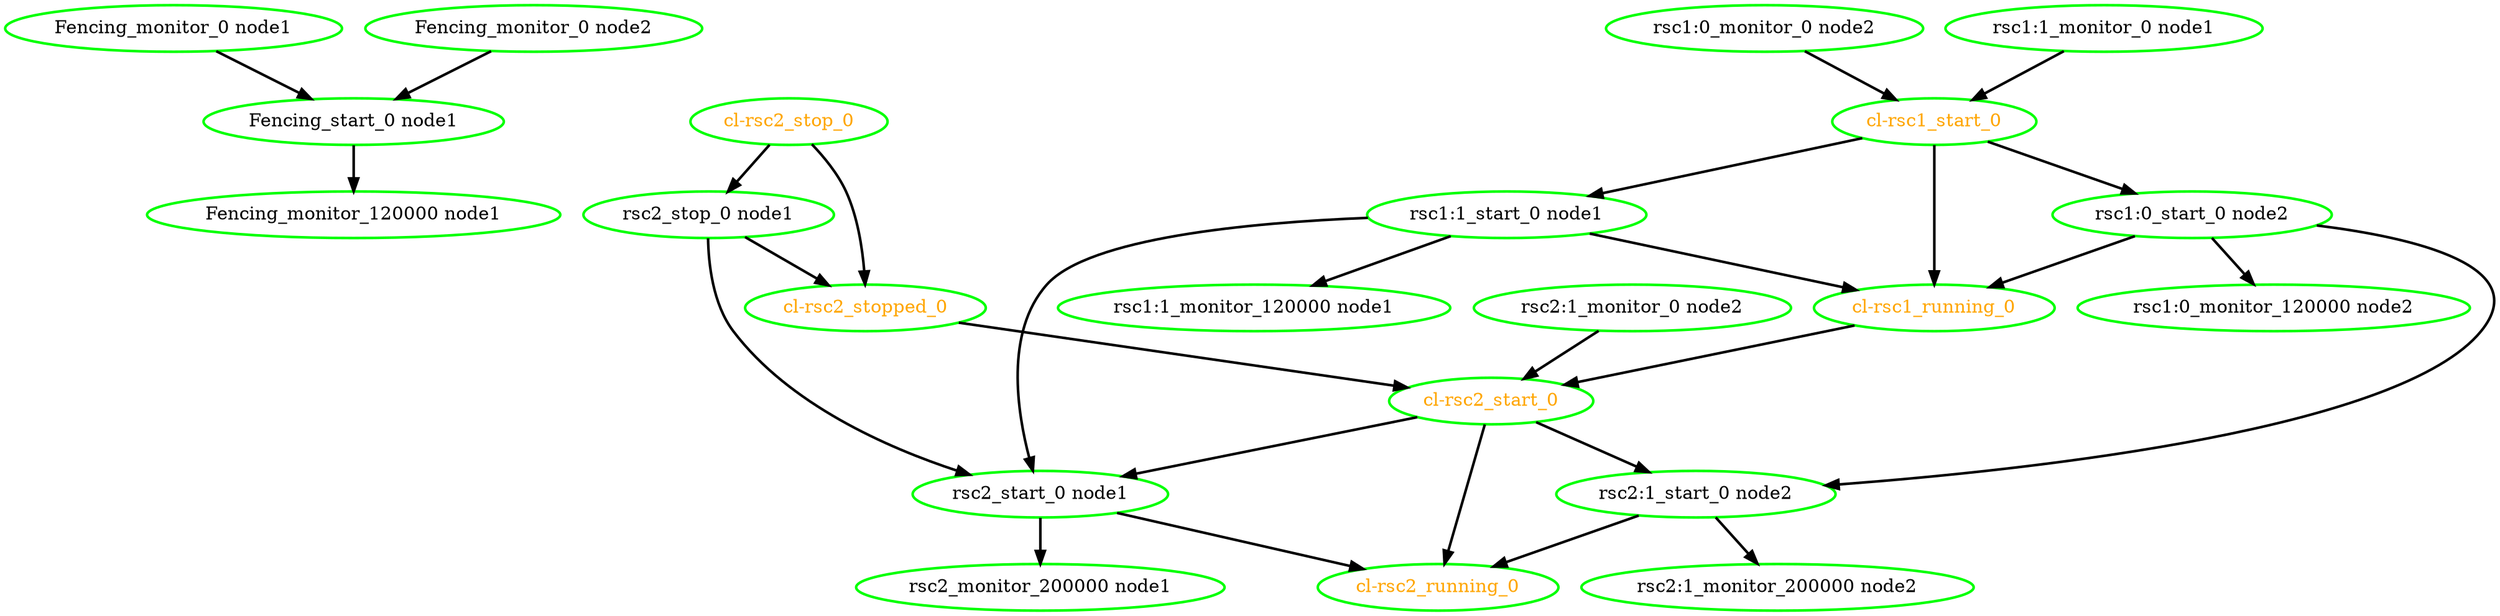 digraph "g" {
"Fencing_monitor_0 node1" -> "Fencing_start_0 node1" [ style = bold]
"Fencing_monitor_0 node1" [ style=bold color="green" fontcolor="black"]
"Fencing_monitor_0 node2" -> "Fencing_start_0 node1" [ style = bold]
"Fencing_monitor_0 node2" [ style=bold color="green" fontcolor="black"]
"Fencing_monitor_120000 node1" [ style=bold color="green" fontcolor="black"]
"Fencing_start_0 node1" -> "Fencing_monitor_120000 node1" [ style = bold]
"Fencing_start_0 node1" [ style=bold color="green" fontcolor="black"]
"cl-rsc1_running_0" -> "cl-rsc2_start_0" [ style = bold]
"cl-rsc1_running_0" [ style=bold color="green" fontcolor="orange"]
"cl-rsc1_start_0" -> "cl-rsc1_running_0" [ style = bold]
"cl-rsc1_start_0" -> "rsc1:0_start_0 node2" [ style = bold]
"cl-rsc1_start_0" -> "rsc1:1_start_0 node1" [ style = bold]
"cl-rsc1_start_0" [ style=bold color="green" fontcolor="orange"]
"cl-rsc2_running_0" [ style=bold color="green" fontcolor="orange"]
"cl-rsc2_start_0" -> "cl-rsc2_running_0" [ style = bold]
"cl-rsc2_start_0" -> "rsc2:1_start_0 node2" [ style = bold]
"cl-rsc2_start_0" -> "rsc2_start_0 node1" [ style = bold]
"cl-rsc2_start_0" [ style=bold color="green" fontcolor="orange"]
"cl-rsc2_stop_0" -> "cl-rsc2_stopped_0" [ style = bold]
"cl-rsc2_stop_0" -> "rsc2_stop_0 node1" [ style = bold]
"cl-rsc2_stop_0" [ style=bold color="green" fontcolor="orange"]
"cl-rsc2_stopped_0" -> "cl-rsc2_start_0" [ style = bold]
"cl-rsc2_stopped_0" [ style=bold color="green" fontcolor="orange"]
"rsc1:0_monitor_0 node2" -> "cl-rsc1_start_0" [ style = bold]
"rsc1:0_monitor_0 node2" [ style=bold color="green" fontcolor="black"]
"rsc1:0_monitor_120000 node2" [ style=bold color="green" fontcolor="black"]
"rsc1:0_start_0 node2" -> "cl-rsc1_running_0" [ style = bold]
"rsc1:0_start_0 node2" -> "rsc1:0_monitor_120000 node2" [ style = bold]
"rsc1:0_start_0 node2" -> "rsc2:1_start_0 node2" [ style = bold]
"rsc1:0_start_0 node2" [ style=bold color="green" fontcolor="black"]
"rsc1:1_monitor_0 node1" -> "cl-rsc1_start_0" [ style = bold]
"rsc1:1_monitor_0 node1" [ style=bold color="green" fontcolor="black"]
"rsc1:1_monitor_120000 node1" [ style=bold color="green" fontcolor="black"]
"rsc1:1_start_0 node1" -> "cl-rsc1_running_0" [ style = bold]
"rsc1:1_start_0 node1" -> "rsc1:1_monitor_120000 node1" [ style = bold]
"rsc1:1_start_0 node1" -> "rsc2_start_0 node1" [ style = bold]
"rsc1:1_start_0 node1" [ style=bold color="green" fontcolor="black"]
"rsc2:1_monitor_0 node2" -> "cl-rsc2_start_0" [ style = bold]
"rsc2:1_monitor_0 node2" [ style=bold color="green" fontcolor="black"]
"rsc2:1_monitor_200000 node2" [ style=bold color="green" fontcolor="black"]
"rsc2:1_start_0 node2" -> "cl-rsc2_running_0" [ style = bold]
"rsc2:1_start_0 node2" -> "rsc2:1_monitor_200000 node2" [ style = bold]
"rsc2:1_start_0 node2" [ style=bold color="green" fontcolor="black"]
"rsc2_monitor_200000 node1" [ style=bold color="green" fontcolor="black"]
"rsc2_start_0 node1" -> "cl-rsc2_running_0" [ style = bold]
"rsc2_start_0 node1" -> "rsc2_monitor_200000 node1" [ style = bold]
"rsc2_start_0 node1" [ style=bold color="green" fontcolor="black"]
"rsc2_stop_0 node1" -> "cl-rsc2_stopped_0" [ style = bold]
"rsc2_stop_0 node1" -> "rsc2_start_0 node1" [ style = bold]
"rsc2_stop_0 node1" [ style=bold color="green" fontcolor="black"]
}
